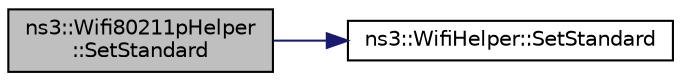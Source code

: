 digraph "ns3::Wifi80211pHelper::SetStandard"
{
 // LATEX_PDF_SIZE
  edge [fontname="Helvetica",fontsize="10",labelfontname="Helvetica",labelfontsize="10"];
  node [fontname="Helvetica",fontsize="10",shape=record];
  rankdir="LR";
  Node1 [label="ns3::Wifi80211pHelper\l::SetStandard",height=0.2,width=0.4,color="black", fillcolor="grey75", style="filled", fontcolor="black",tooltip=" "];
  Node1 -> Node2 [color="midnightblue",fontsize="10",style="solid",fontname="Helvetica"];
  Node2 [label="ns3::WifiHelper::SetStandard",height=0.2,width=0.4,color="black", fillcolor="white", style="filled",URL="$classns3_1_1_wifi_helper.html#ac6deddefe3ac8b1c2cf78de76e62ee23",tooltip=" "];
}
